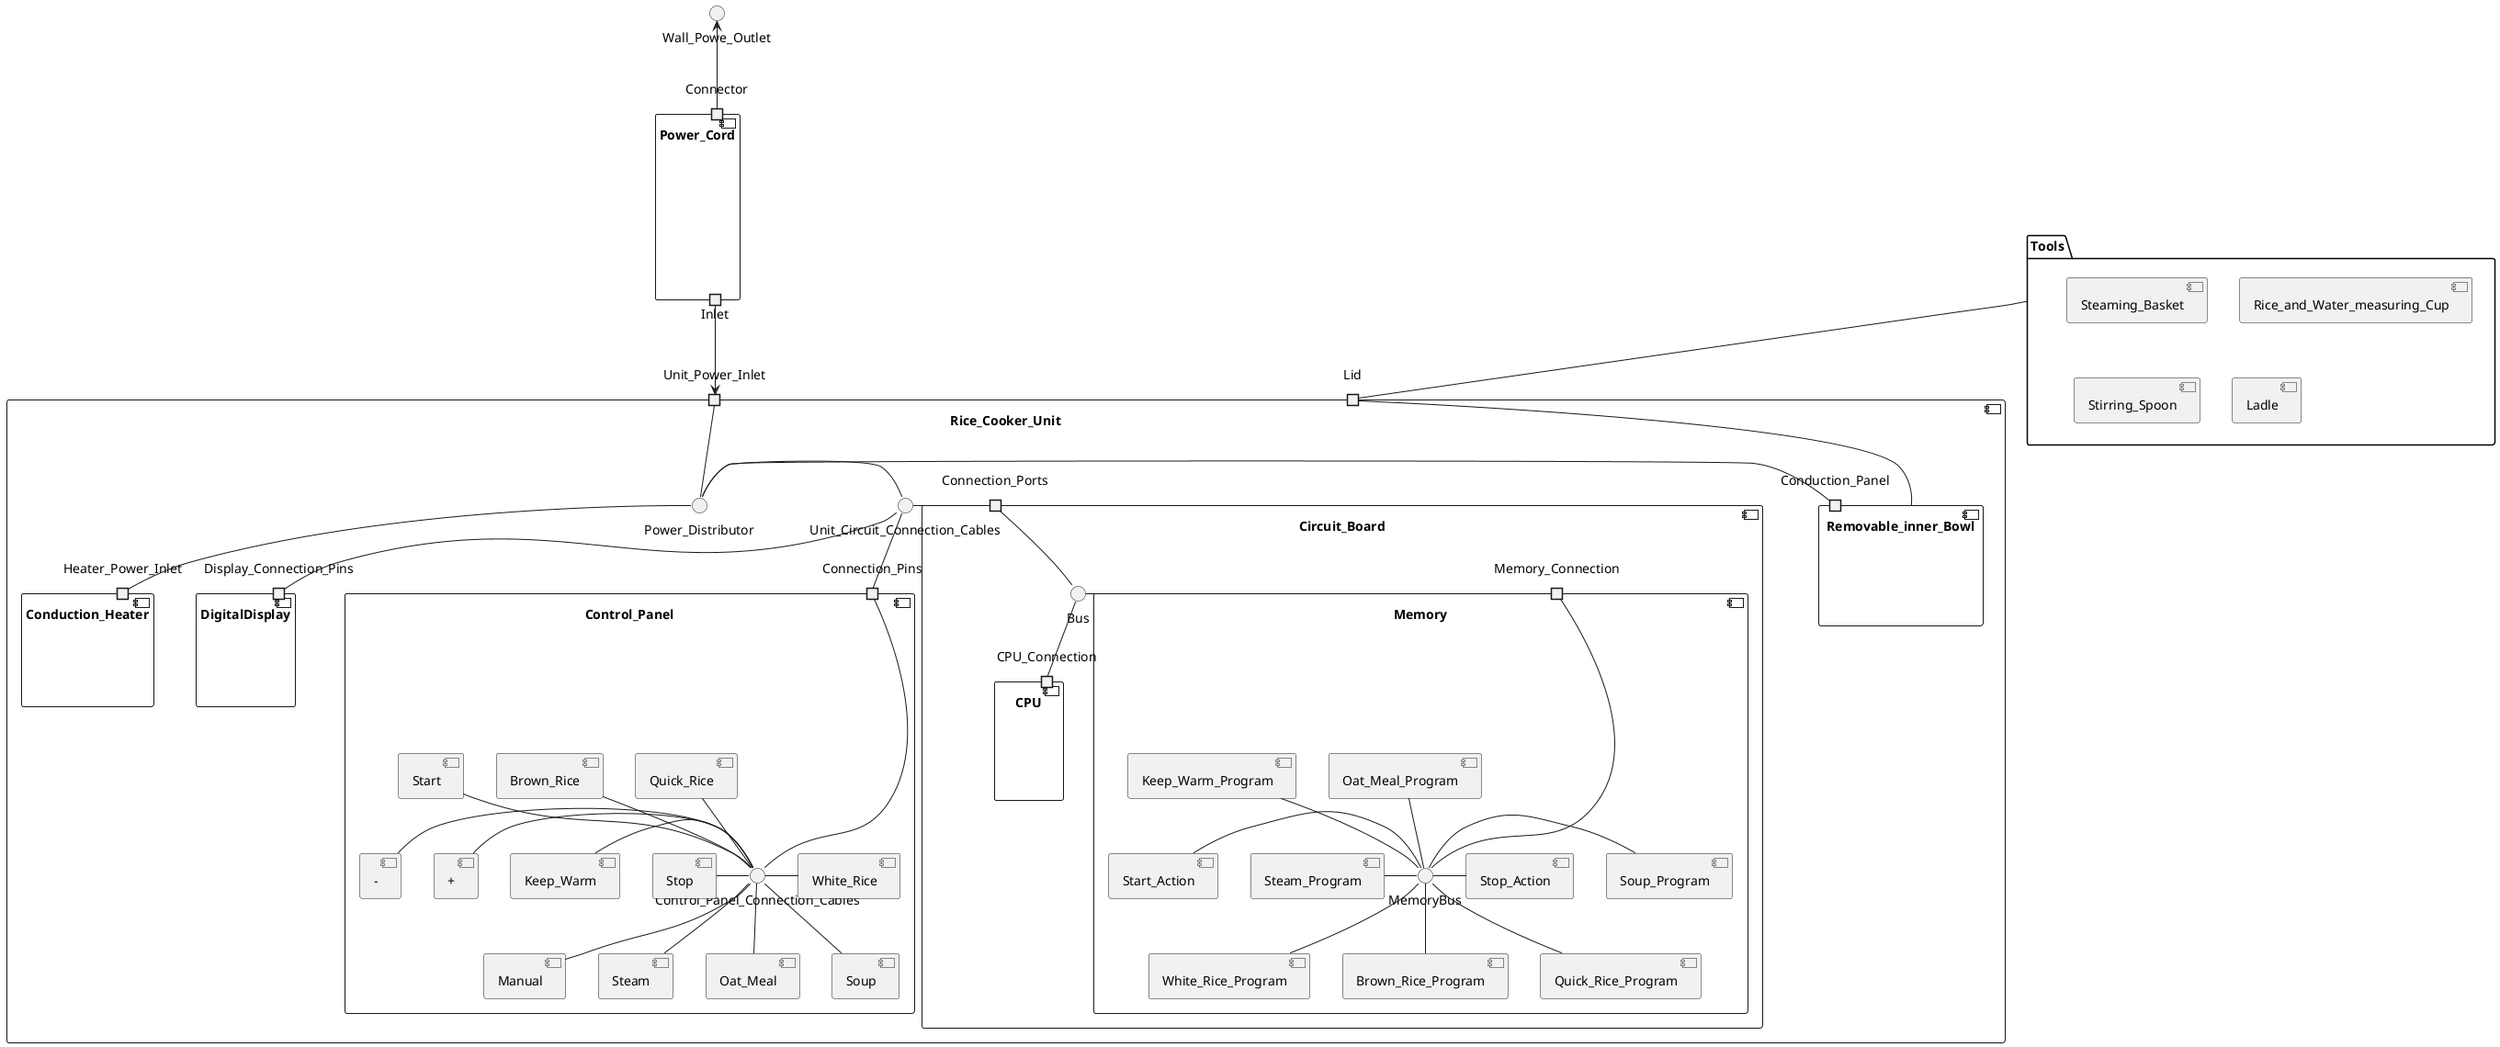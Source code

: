 @startuml Component 

package Tools {
    component Steaming_Basket
    component Rice_and_Water_measuring_Cup
    component Stirring_Spoon
    component Ladle
}
component Rice_Cooker_Unit {
    port Unit_Power_Inlet
    port Lid
    interface Power_Distributor
    interface Unit_Circuit_Connection_Cables
    component Circuit_Board {
        interface Bus
        port Connection_Ports 
        component Memory {
            port Memory_Connection
            interface MemoryBus
            component White_Rice_Program
            component Steam_Program
            component Soup_Program
            component Brown_Rice_Program
            component Quick_Rice_Program
            component Oat_Meal_Program
            component Start_Action
            component Stop_Action
            component Keep_Warm_Program
        }
        component CPU {
            port CPU_Connection
        }
    }
    component Removable_inner_Bowl {
        port Conduction_Panel
    }
    component Control_Panel {
        port Connection_Pins
        interface Control_Panel_Connection_Cables
        component Quick_Rice
        component White_Rice
        component Brown_Rice
        component Manual
        component Steam
        component Oat_Meal
        component Soup
        component Start
        component Stop
        component "+" as plus
        component "-" as minus
        component Keep_Warm
    }
    component DigitalDisplay {
        port Display_Connection_Pins
    }
        component White_Rice
        component Steam
        component Soup
        component Brown_Rice
        component Quick_Rice
        component Oat_Meal
        component Start
    component Conduction_Heater {
        port Heater_Power_Inlet
    }
}

component Power_Cord {
    portin Connector
    portout Inlet
}

Connector -up-> Wall_Powe_Outlet
Inlet -down-> Unit_Power_Inlet

Connection_Pins -up- Control_Panel_Connection_Cables 
Unit_Circuit_Connection_Cables - Connection_Ports 
Connection_Pins -up- Unit_Circuit_Connection_Cables
Display_Connection_Pins -up- Unit_Circuit_Connection_Cables

Quick_Rice -down- Control_Panel_Connection_Cables
White_Rice -left- Control_Panel_Connection_Cables
Brown_Rice -down- Control_Panel_Connection_Cables
Oat_Meal -up- Control_Panel_Connection_Cables
Soup -up- Control_Panel_Connection_Cables
Steam -up- Control_Panel_Connection_Cables
Manual -up- Control_Panel_Connection_Cables
Start -down- Control_Panel_Connection_Cables
Stop - Control_Panel_Connection_Cables
Keep_Warm - Control_Panel_Connection_Cables
plus - Control_Panel_Connection_Cables
minus - Control_Panel_Connection_Cables

Power_Distributor - Unit_Power_Inlet 
Power_Distributor -down- Heater_Power_Inlet
Power_Distributor - Unit_Circuit_Connection_Cables

Bus - Memory_Connection
Bus -down- CPU_Connection
Bus - Connection_Ports

Conduction_Panel - Power_Distributor

Tools -down- Lid
Lid -Removable_inner_Bowl

MemoryBus -down- Memory_Connection
MemoryBus -down- White_Rice_Program
MemoryBus -down- Quick_Rice_Program 
MemoryBus -down- Brown_Rice_Program 
MemoryBus -left- Steam_Program
MemoryBus -left- Start_Action
MemoryBus -right- Soup_Program
MemoryBus -right- Stop_Action 
MemoryBus -up- Keep_Warm_Program
MemoryBus -up- Oat_Meal_Program

@enduml